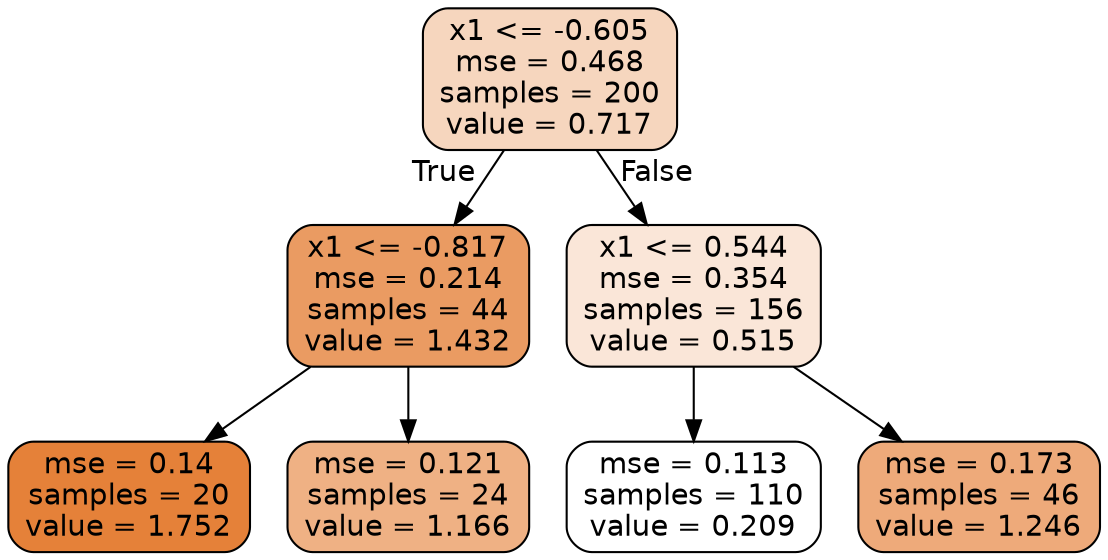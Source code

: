digraph Tree {
node [shape=box, style="filled, rounded", color="black", fontname=helvetica] ;
edge [fontname=helvetica] ;
0 [label="x1 <= -0.605\nmse = 0.468\nsamples = 200\nvalue = 0.717", fillcolor="#f6d6be"] ;
1 [label="x1 <= -0.817\nmse = 0.214\nsamples = 44\nvalue = 1.432", fillcolor="#ea9b62"] ;
0 -> 1 [labeldistance=2.5, labelangle=45, headlabel="True"] ;
2 [label="mse = 0.14\nsamples = 20\nvalue = 1.752", fillcolor="#e58139"] ;
1 -> 2 ;
3 [label="mse = 0.121\nsamples = 24\nvalue = 1.166", fillcolor="#efb184"] ;
1 -> 3 ;
4 [label="x1 <= 0.544\nmse = 0.354\nsamples = 156\nvalue = 0.515", fillcolor="#fae6d8"] ;
0 -> 4 [labeldistance=2.5, labelangle=-45, headlabel="False"] ;
5 [label="mse = 0.113\nsamples = 110\nvalue = 0.209", fillcolor="#ffffff"] ;
4 -> 5 ;
6 [label="mse = 0.173\nsamples = 46\nvalue = 1.246", fillcolor="#eeaa7a"] ;
4 -> 6 ;
}